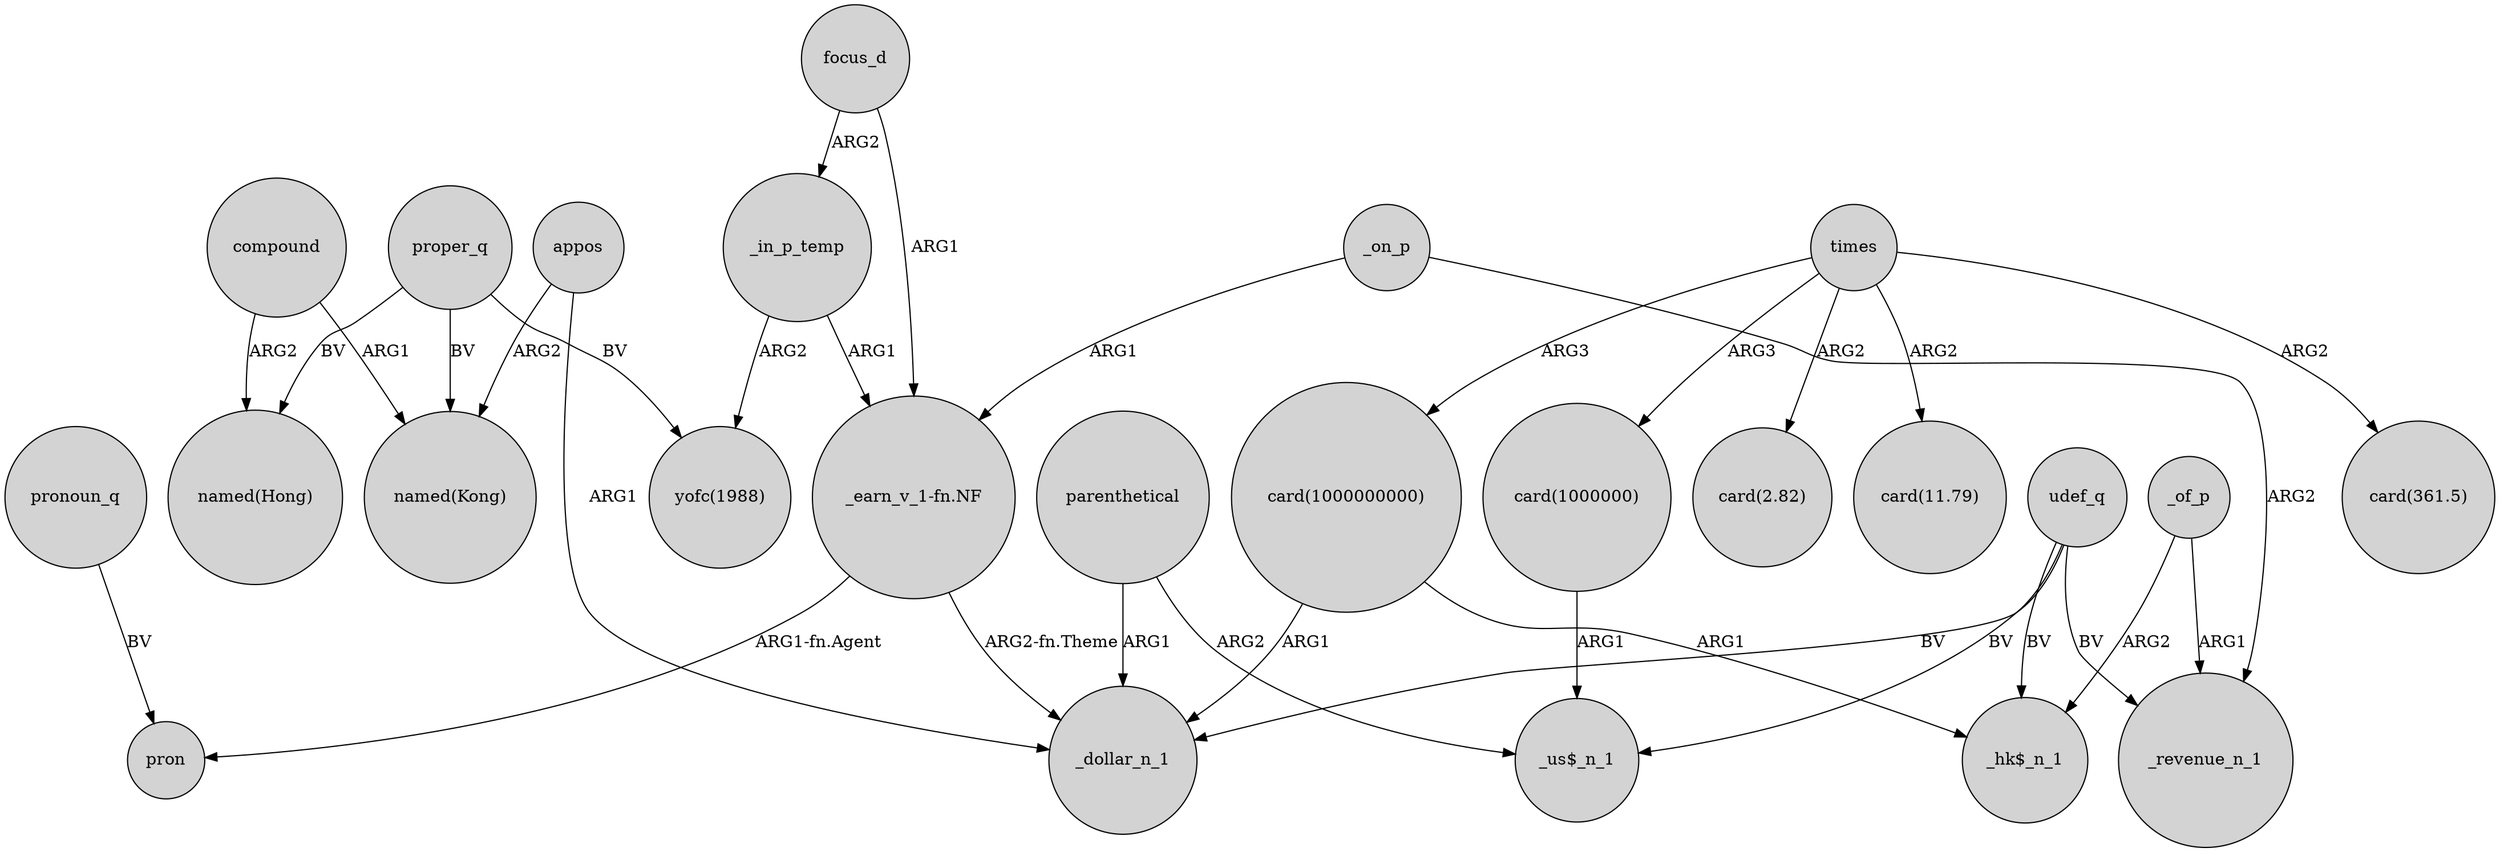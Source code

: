 digraph {
	node [shape=circle style=filled]
	parenthetical -> _dollar_n_1 [label=ARG1]
	focus_d -> _in_p_temp [label=ARG2]
	times -> "card(2.82)" [label=ARG2]
	times -> "card(11.79)" [label=ARG2]
	focus_d -> "_earn_v_1-fn.NF" [label=ARG1]
	appos -> "named(Kong)" [label=ARG2]
	"_earn_v_1-fn.NF" -> pron [label="ARG1-fn.Agent"]
	udef_q -> "_us$_n_1" [label=BV]
	"_earn_v_1-fn.NF" -> _dollar_n_1 [label="ARG2-fn.Theme"]
	_in_p_temp -> "_earn_v_1-fn.NF" [label=ARG1]
	times -> "card(361.5)" [label=ARG2]
	compound -> "named(Hong)" [label=ARG2]
	times -> "card(1000000000)" [label=ARG3]
	proper_q -> "named(Hong)" [label=BV]
	pronoun_q -> pron [label=BV]
	udef_q -> _revenue_n_1 [label=BV]
	"card(1000000000)" -> "_hk$_n_1" [label=ARG1]
	proper_q -> "yofc(1988)" [label=BV]
	times -> "card(1000000)" [label=ARG3]
	parenthetical -> "_us$_n_1" [label=ARG2]
	proper_q -> "named(Kong)" [label=BV]
	_of_p -> _revenue_n_1 [label=ARG1]
	_on_p -> _revenue_n_1 [label=ARG2]
	udef_q -> "_hk$_n_1" [label=BV]
	appos -> _dollar_n_1 [label=ARG1]
	_of_p -> "_hk$_n_1" [label=ARG2]
	_on_p -> "_earn_v_1-fn.NF" [label=ARG1]
	"card(1000000000)" -> _dollar_n_1 [label=ARG1]
	"card(1000000)" -> "_us$_n_1" [label=ARG1]
	compound -> "named(Kong)" [label=ARG1]
	_in_p_temp -> "yofc(1988)" [label=ARG2]
	udef_q -> _dollar_n_1 [label=BV]
}
